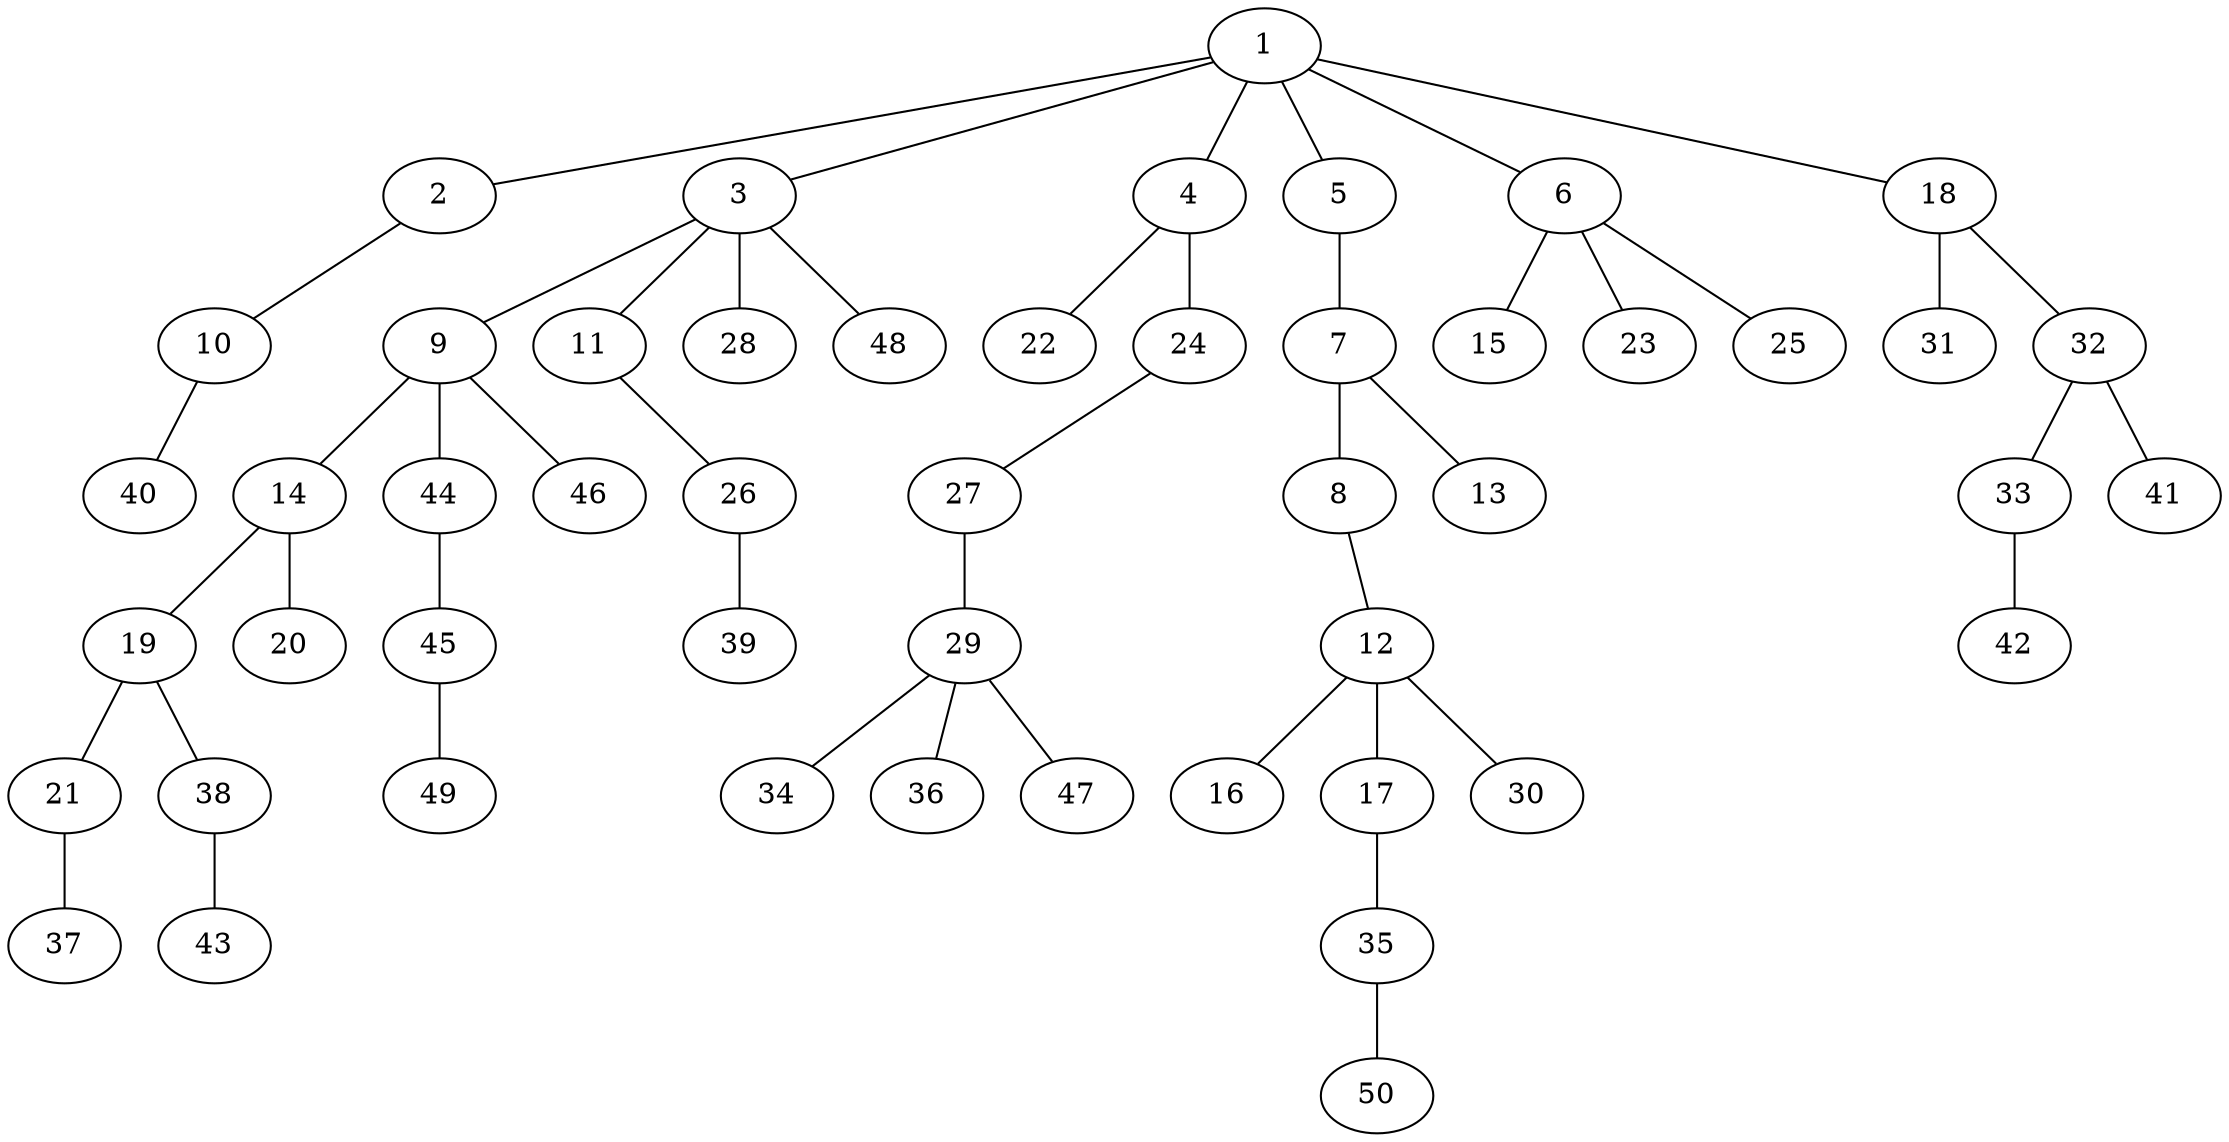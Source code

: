 graph graphname {1--2
1--3
1--4
1--5
1--6
1--18
2--10
3--9
3--11
3--28
3--48
4--22
4--24
5--7
6--15
6--23
6--25
7--8
7--13
8--12
9--14
9--44
9--46
10--40
11--26
12--16
12--17
12--30
14--19
14--20
17--35
18--31
18--32
19--21
19--38
21--37
24--27
26--39
27--29
29--34
29--36
29--47
32--33
32--41
33--42
35--50
38--43
44--45
45--49
}